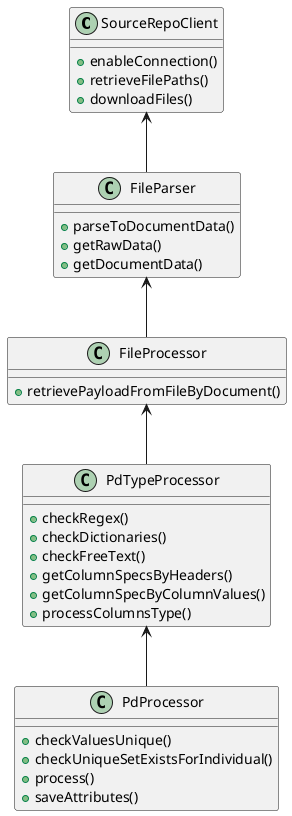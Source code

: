 @startuml
class SourceRepoClient {
    + enableConnection()
    + retrieveFilePaths()
    + downloadFiles()
}

class FileParser {
    + parseToDocumentData()
    + getRawData()
    + getDocumentData()
}

class FileProcessor {
    + retrievePayloadFromFileByDocument()
}

class PdTypeProcessor {
    + checkRegex()
    + checkDictionaries()
    + checkFreeText()
    + getColumnSpecsByHeaders()
    + getColumnSpecByColumnValues()
    + processColumnsType()
}

class PdProcessor {
    + checkValuesUnique()
    + checkUniqueSetExistsForIndividual()
    + process()
    + saveAttributes()
}
SourceRepoClient <-- FileParser
FileParser <-- FileProcessor
FileProcessor <-- PdTypeProcessor
PdTypeProcessor <-- PdProcessor
@enduml
